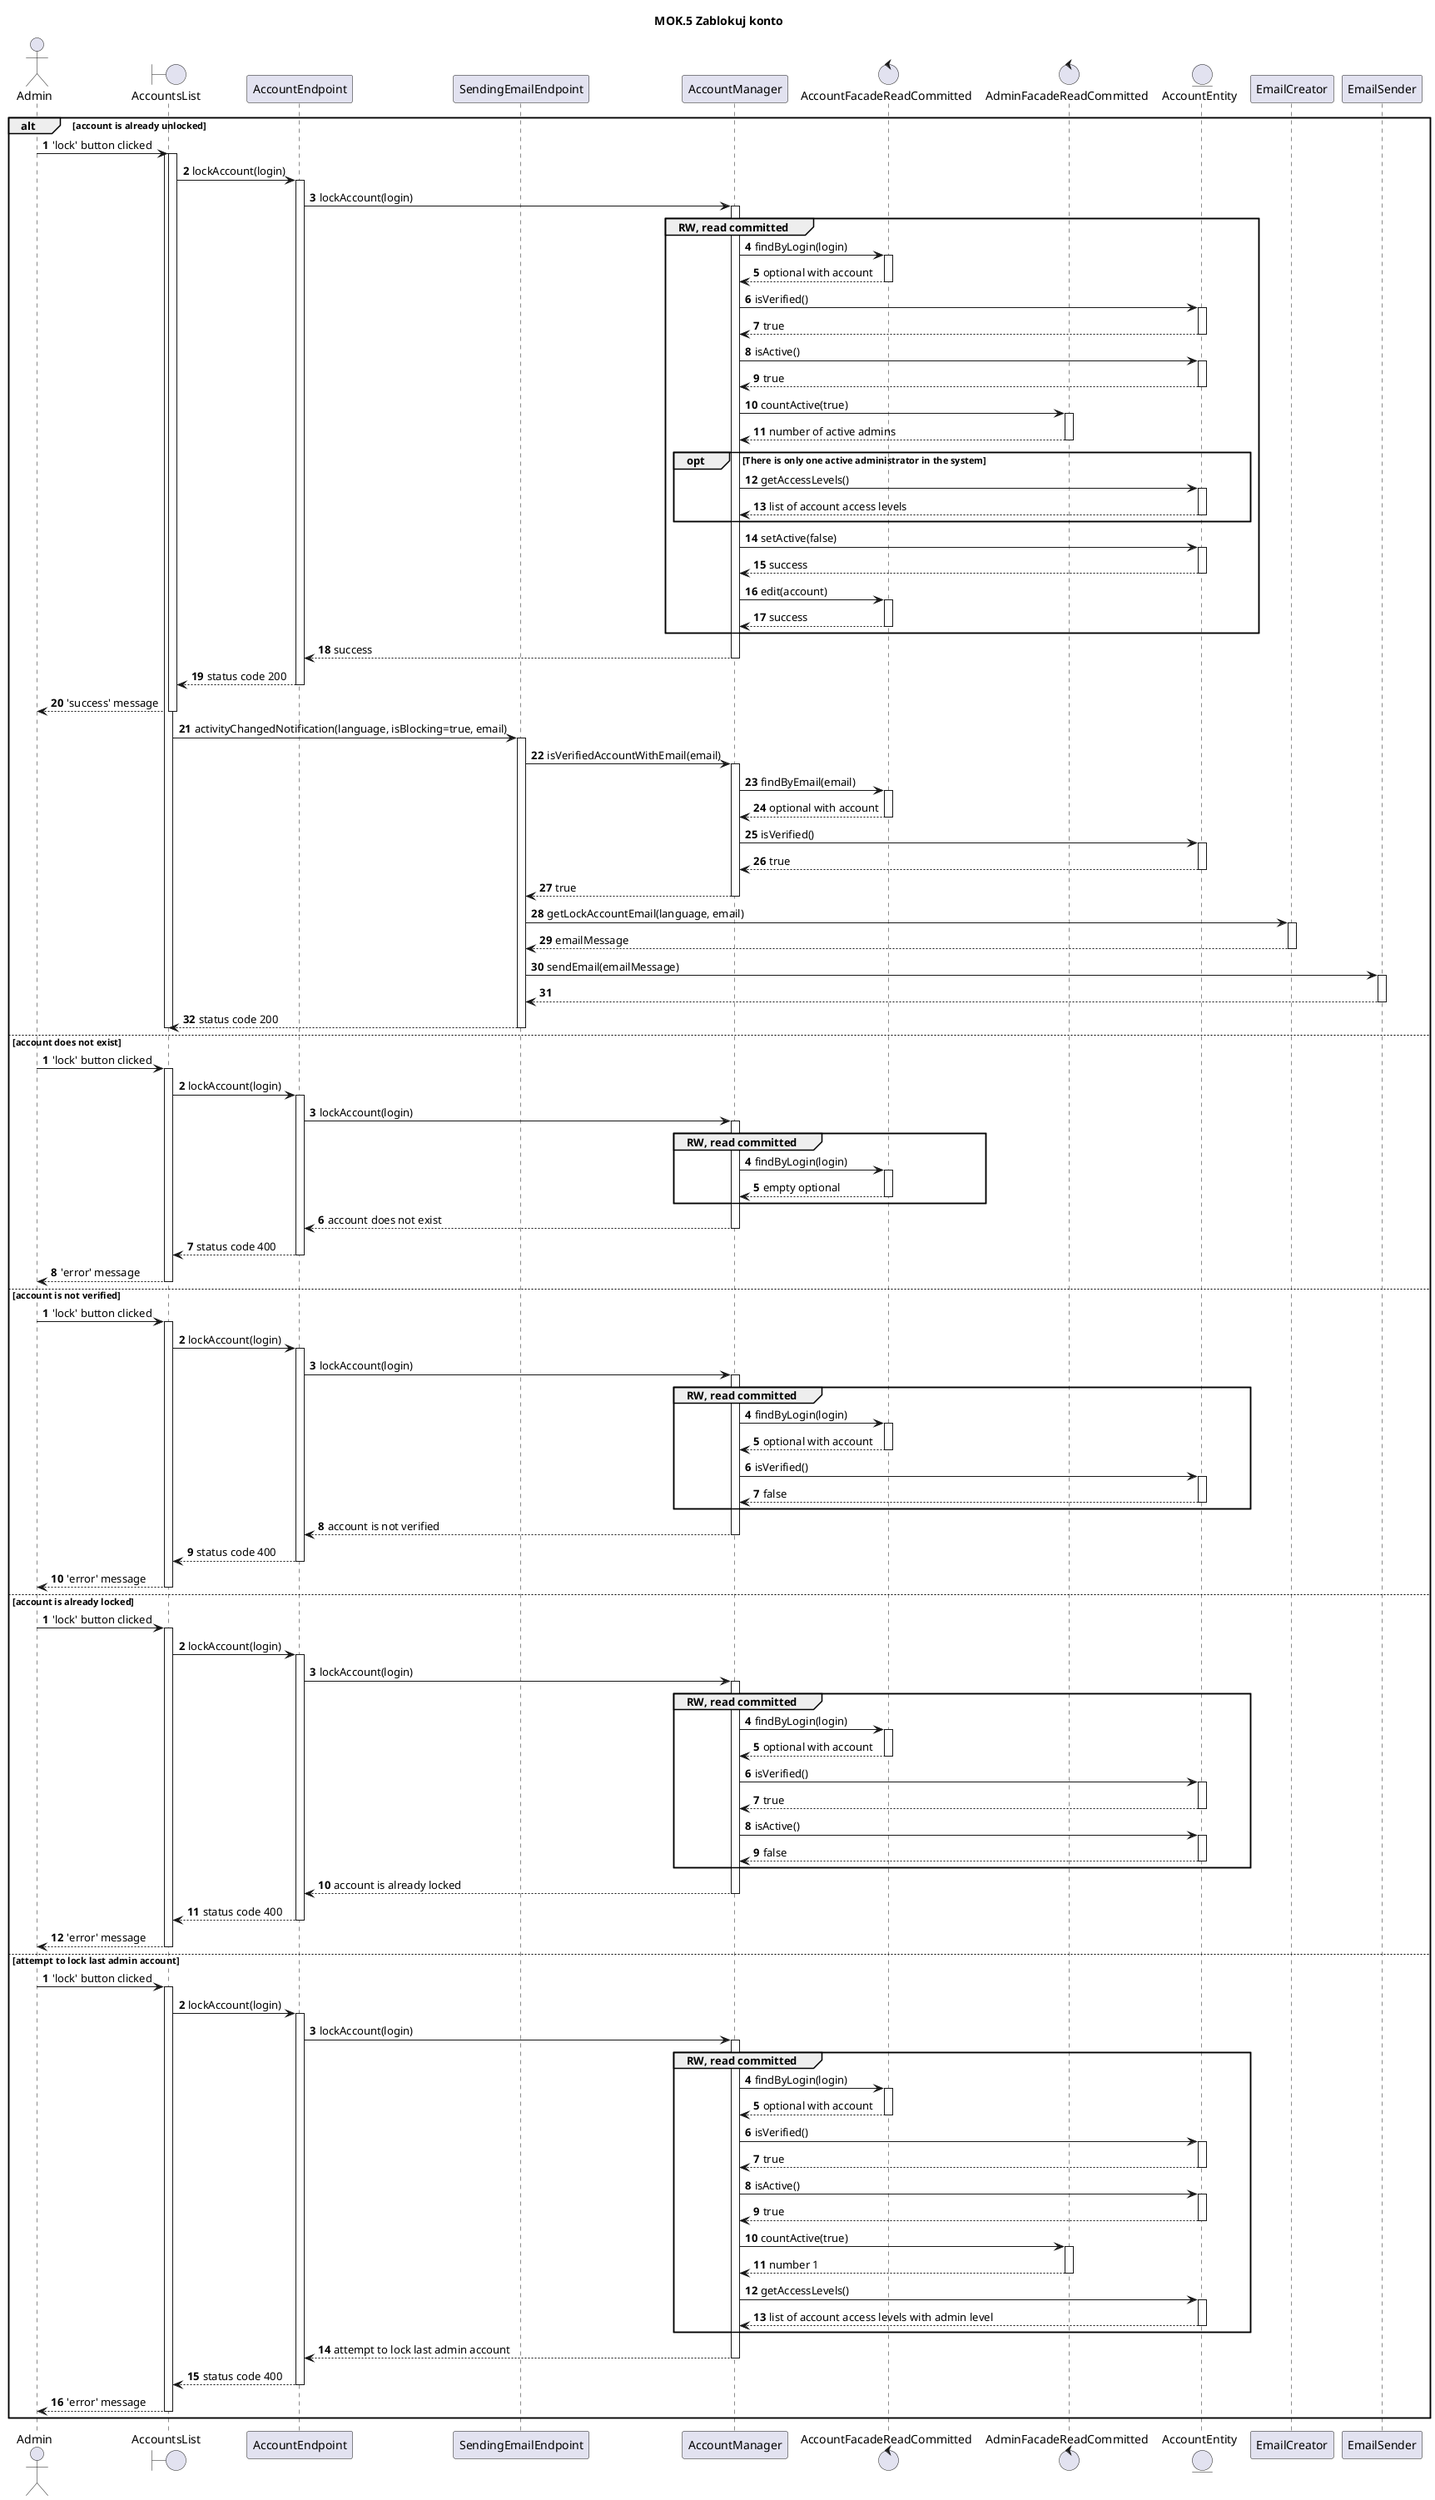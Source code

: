@startuml
title
MOK.5 Zablokuj konto
end title

autoactivate on
actor Admin
boundary AccountsList
participant AccountEndpoint
participant SendingEmailEndpoint
participant AccountManager
control AccountFacadeReadCommitted
control AdminFacadeReadCommitted
entity AccountEntity
alt account is already unlocked
autonumber
    Admin -> AccountsList: 'lock' button clicked
    activate AccountsList
        AccountsList -> AccountEndpoint: lockAccount(login)
            AccountEndpoint -> AccountManager: lockAccount(login)
                 group RW, read committed
                    AccountManager -> AccountFacadeReadCommitted: findByLogin(login)
                    return optional with account
                    AccountManager -> AccountEntity: isVerified()
                    return true
                    AccountManager -> AccountEntity: isActive()
                    return true
                    AccountManager -> AdminFacadeReadCommitted: countActive(true)
                    return number of active admins
                    opt There is only one active administrator in the system
                        AccountManager -> AccountEntity: getAccessLevels()
                        return list of account access levels
                    end
                    AccountManager -> AccountEntity: setActive(false)
                    return success

                    AccountManager -> AccountFacadeReadCommitted: edit(account)
                    return success
                end
            return success
        return status code 200
    return 'success' message
    AccountsList -> SendingEmailEndpoint: activityChangedNotification(language, isBlocking=true, email)
            SendingEmailEndpoint -> AccountManager: isVerifiedAccountWithEmail(email)
                AccountManager -> AccountFacadeReadCommitted: findByEmail(email)
                return optional with account
                AccountManager -> AccountEntity: isVerified()
                return true
            return true
            SendingEmailEndpoint -> EmailCreator: getLockAccountEmail(language, email)
            return emailMessage
            SendingEmailEndpoint -> EmailSender: sendEmail(emailMessage)
            return
    return status code 200
    deactivate AccountsList
else account does not exist
autonumber
     Admin -> AccountsList: 'lock' button clicked
         AccountsList -> AccountEndpoint: lockAccount(login)
             AccountEndpoint -> AccountManager: lockAccount(login)
                group RW, read committed
                     AccountManager -> AccountFacadeReadCommitted: findByLogin(login)
                     return empty optional
                end
             return account does not exist
         return status code 400
     return 'error' message
else account is not verified
autonumber
     Admin -> AccountsList: 'lock' button clicked
         AccountsList -> AccountEndpoint: lockAccount(login)
             AccountEndpoint -> AccountManager: lockAccount(login)
                 group RW, read committed
                     AccountManager -> AccountFacadeReadCommitted: findByLogin(login)
                     return optional with account
                     AccountManager -> AccountEntity: isVerified()
                     return false
                 end
             return account is not verified
         return status code 400
     return 'error' message
else account is already locked
autonumber
     Admin -> AccountsList: 'lock' button clicked
         AccountsList -> AccountEndpoint: lockAccount(login)
             AccountEndpoint -> AccountManager: lockAccount(login)
                 group RW, read committed
                     AccountManager -> AccountFacadeReadCommitted: findByLogin(login)
                     return optional with account
                     AccountManager -> AccountEntity: isVerified()
                     return true
                     AccountManager -> AccountEntity: isActive()
                     return false
                 end
             return account is already locked
         return status code 400
     return 'error' message
else attempt to lock last admin account
autonumber
     Admin -> AccountsList: 'lock' button clicked
         AccountsList -> AccountEndpoint: lockAccount(login)
             AccountEndpoint -> AccountManager: lockAccount(login)
                 group RW, read committed
                     AccountManager -> AccountFacadeReadCommitted: findByLogin(login)
                     return optional with account
                     AccountManager -> AccountEntity: isVerified()
                     return true
                     AccountManager -> AccountEntity: isActive()
                     return true
                     AccountManager -> AdminFacadeReadCommitted: countActive(true)
                     return number 1
                     AccountManager -> AccountEntity: getAccessLevels()
                     return list of account access levels with admin level
                 end
             return attempt to lock last admin account
         return status code 400
     return 'error' message
end
@enduml
